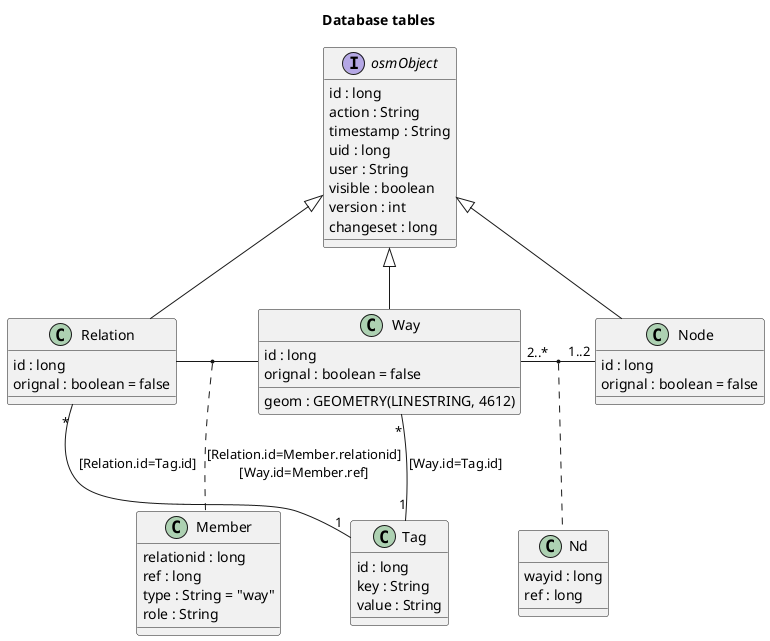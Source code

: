 @startuml
title Database tables

interface osmObject {
 id : long
 action : String
 timestamp : String
 uid : long
 user : String
 visible : boolean
 version : int
 changeset : long
}

class Relation {
 id : long
 orignal : boolean = false
}

class Member {
 relationid : long
 ref : long
 type : String = "way"
 role : String
}

class Way {
 id : long
 orignal : boolean = false
 geom : GEOMETRY(LINESTRING, 4612)
}

class Nd {
 wayid : long
 ref : long
}

class Node {
 id : long
 orignal : boolean = false
}

class Tag {
 id : long
 key : String
 value : String
}

osmObject <|-- Relation
osmObject <|-- Way
osmObject <|-- Node

Relation - Way
(Relation, Way) .. Member : [Relation.id=Member.relationid]\n[Way.id=Member.ref] 

Way "2..*" - "1..2" Node
(Way, Node) .. Nd

Relation "*" -- "1" Tag : [Relation.id=Tag.id]
Way "*" -- "1" Tag : [Way.id=Tag.id]
@enduml